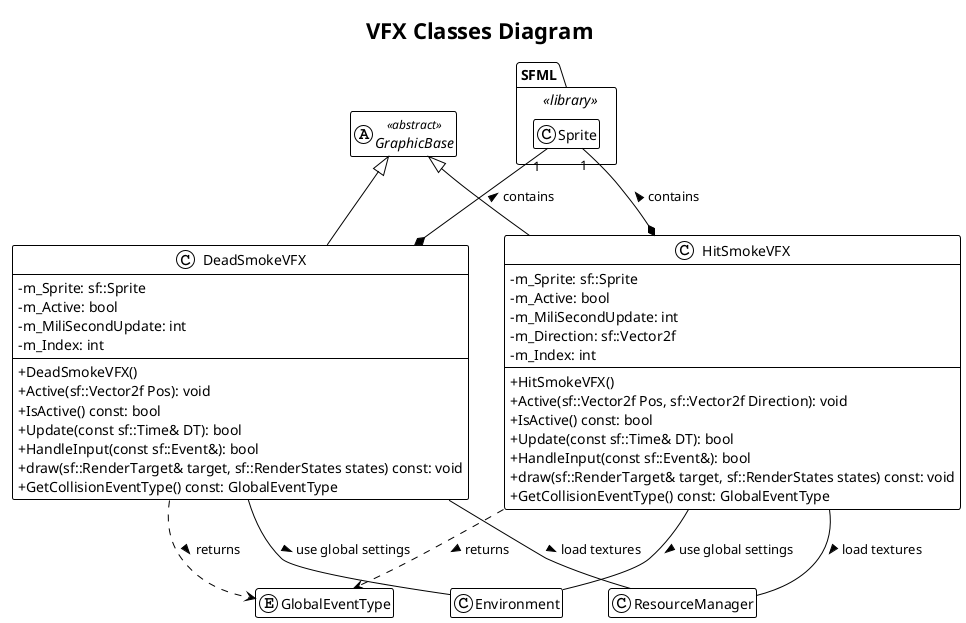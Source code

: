 @startuml
!theme plain
title VFX Classes Diagram

' Settings
skinparam classAttributeIconSize 0
hide empty members

' --- SFML Library ---
package SFML <<library>> {
}

' --- Application Classes ---
enum GlobalEventType
abstract class GraphicBase <<abstract>>{
}

class HitSmokeVFX {
    - m_Sprite: sf::Sprite
    - m_Active: bool
    - m_MiliSecondUpdate: int
    - m_Direction: sf::Vector2f
    - m_Index: int
    --
    + HitSmokeVFX()
    + Active(sf::Vector2f Pos, sf::Vector2f Direction): void
    + IsActive() const: bool
    + Update(const sf::Time& DT): bool
    + HandleInput(const sf::Event&): bool
    + draw(sf::RenderTarget& target, sf::RenderStates states) const: void
    + GetCollisionEventType() const: GlobalEventType
}

class DeadSmokeVFX {
    - m_Sprite: sf::Sprite
    - m_Active: bool
    - m_MiliSecondUpdate: int
    - m_Index: int
    --
    + DeadSmokeVFX()
    + Active(sf::Vector2f Pos): void
    + IsActive() const: bool
    + Update(const sf::Time& DT): bool
    + HandleInput(const sf::Event&): bool
    + draw(sf::RenderTarget& target, sf::RenderStates states) const: void
    + GetCollisionEventType() const: GlobalEventType
}

' --- RELATIONSHIPS ---

' ==> Inheritance
GraphicBase <|-- HitSmokeVFX
GraphicBase <|-- DeadSmokeVFX

' ==> Composition
HitSmokeVFX *-u- "1" SFML.Sprite : contains >
DeadSmokeVFX *-u- "1" SFML.Sprite : contains >

' ==> Dependency
HitSmokeVFX ..> GlobalEventType : returns >
DeadSmokeVFX ..> GlobalEventType : returns >

HitSmokeVFX -- ResourceManager : load textures >
DeadSmokeVFX -- ResourceManager : load textures >
HitSmokeVFX -- Environment : use global settings >
DeadSmokeVFX -- Environment : use global settings >


@enduml